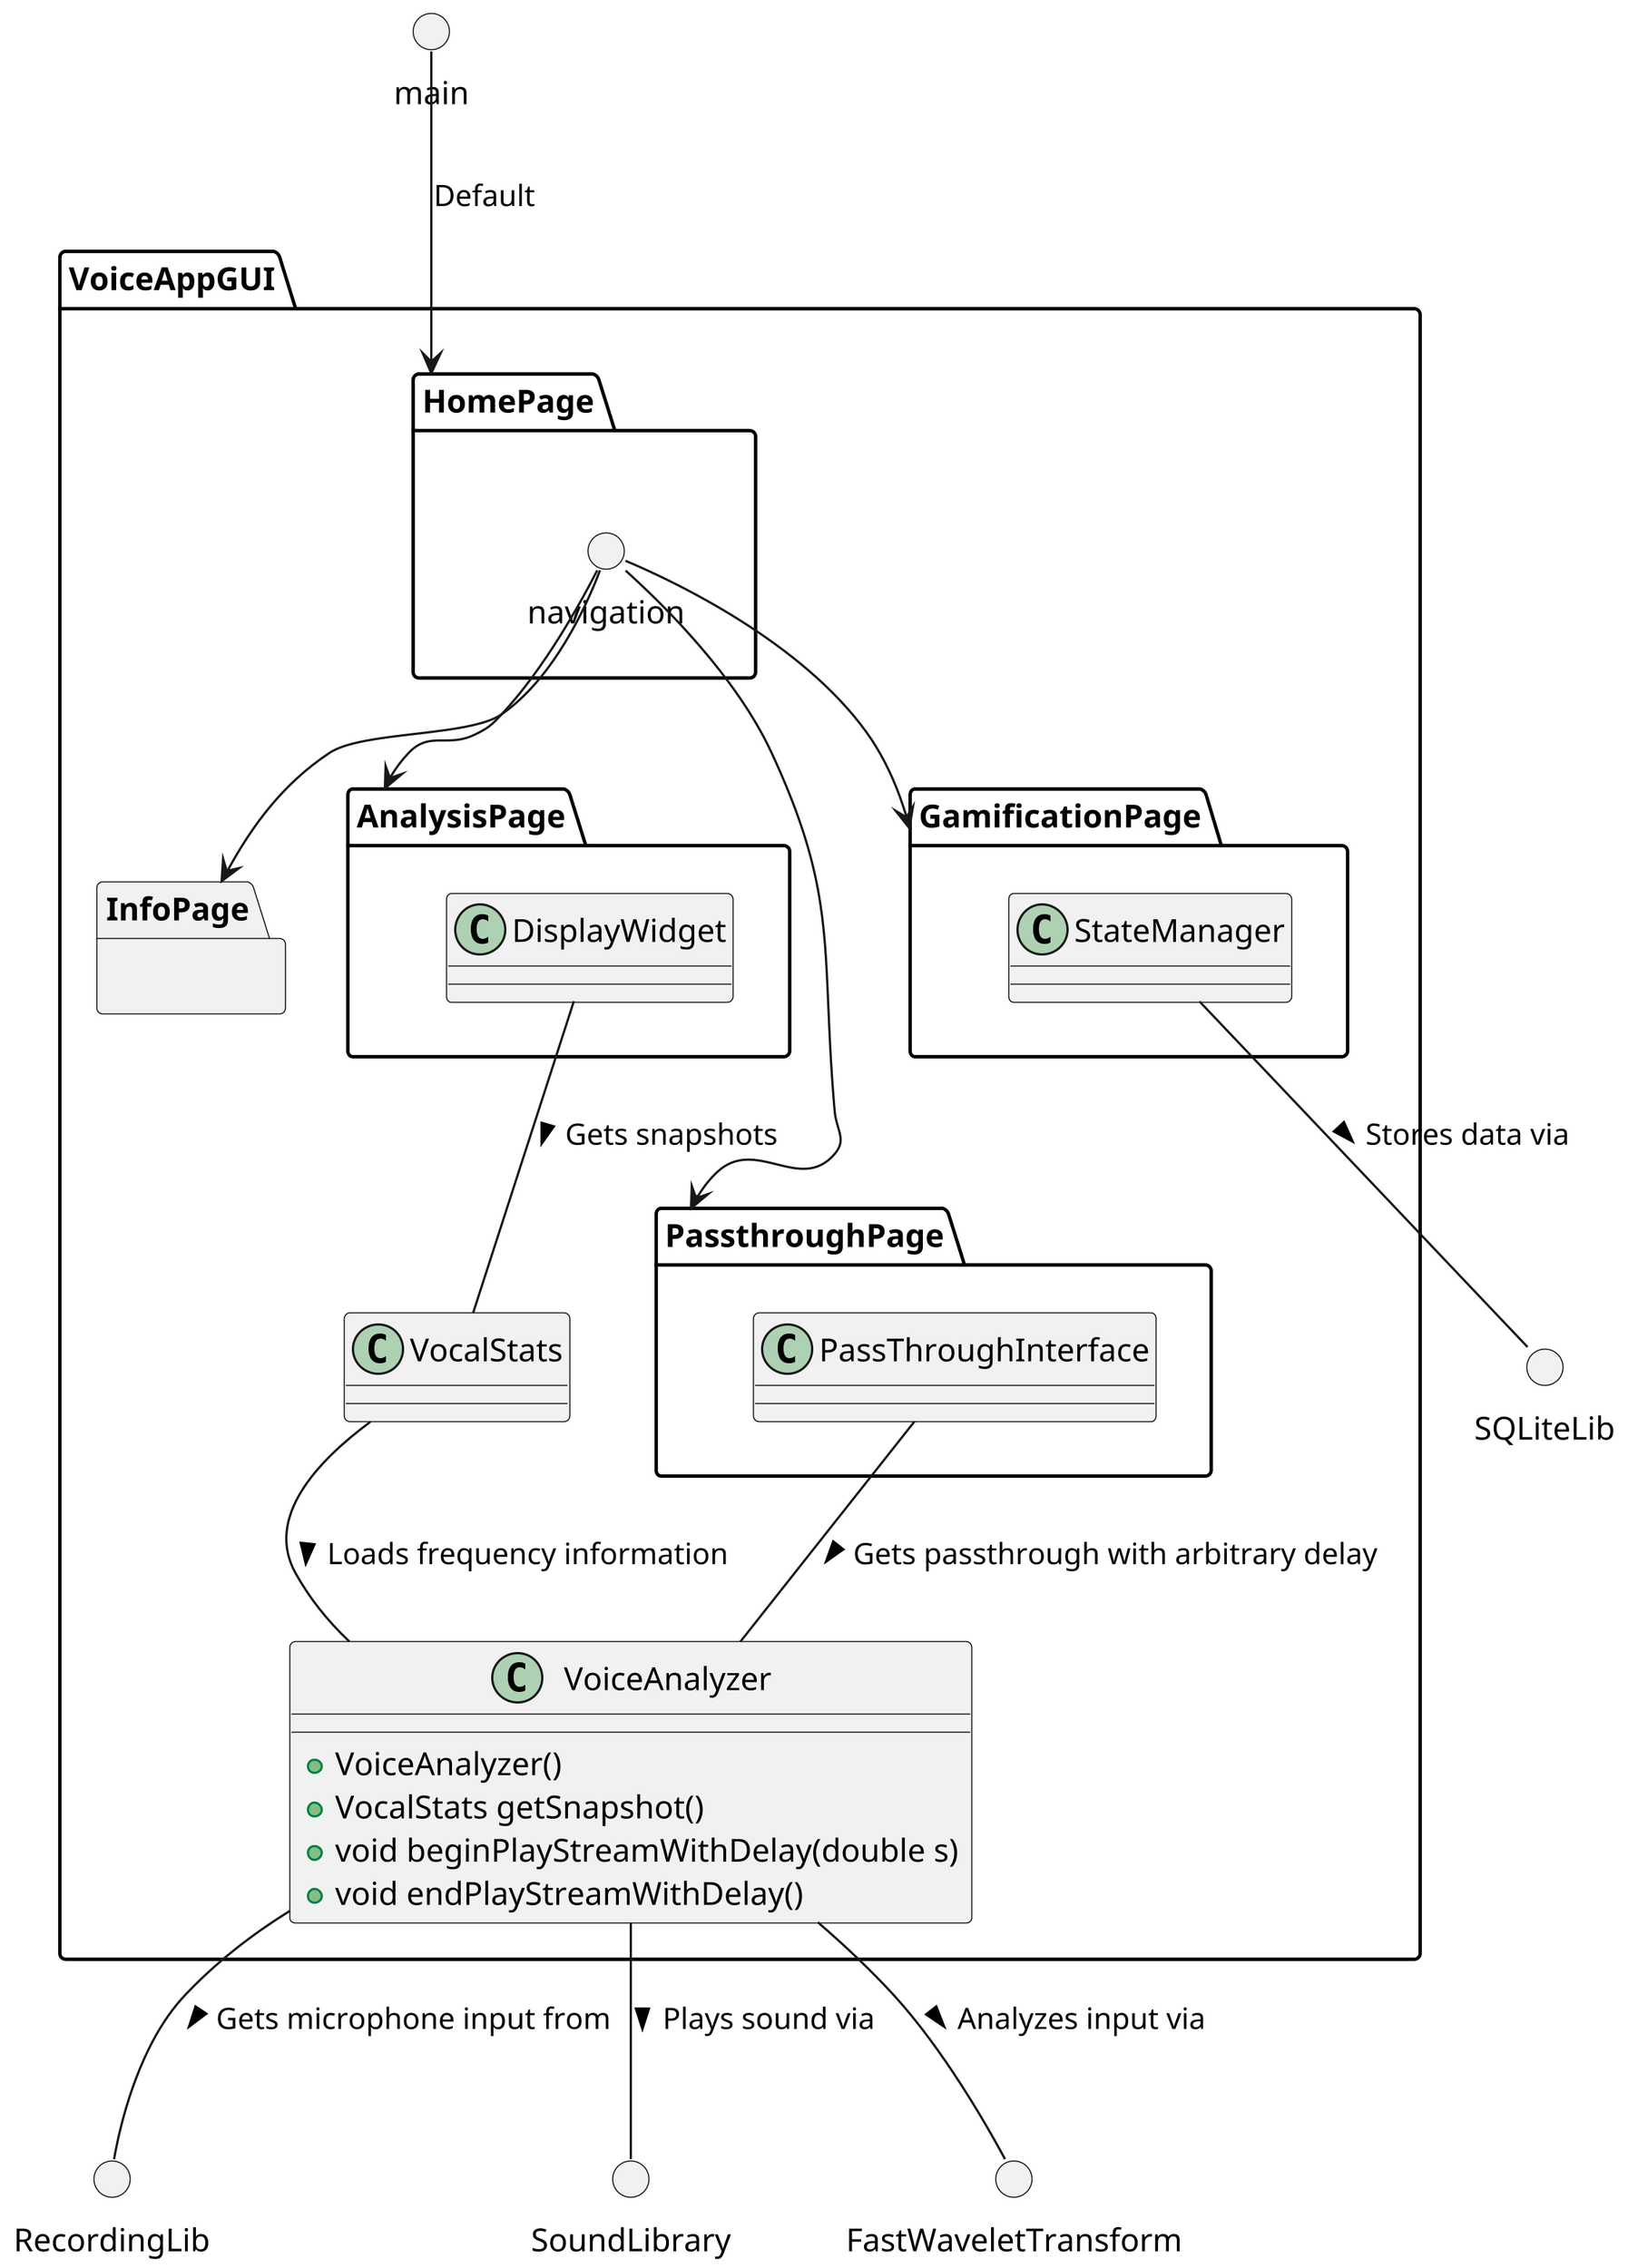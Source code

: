 @startuml organization
skinparam dpi 300

() RecordingLib
() SoundLibrary
() FastWaveletTransform
() SQLiteLib

package VoiceAppGUI {
    class VocalStats {}

    class VoiceAnalyzer {
        + VoiceAnalyzer()
        + VocalStats getSnapshot()
        + void beginPlayStreamWithDelay(double s)
        + void endPlayStreamWithDelay()
    }

    package HomePage {
        () "navigation" as nav1
    }

    package AnalysisPage {
        class DisplayWidget {}
    }

    package PassthroughPage {
        class PassThroughInterface {}
    }

    package GamificationPage {
        class StateManager {}
    }

    package InfoPage {}

    nav1 --> AnalysisPage
    nav1 --> PassthroughPage
    nav1 --> GamificationPage
    nav1 --> InfoPage

    DisplayWidget -- VocalStats : Gets snapshots >
    VocalStats -- VoiceAnalyzer : Loads frequency information >
    PassThroughInterface -- VoiceAnalyzer : Gets passthrough with arbitrary delay >
}

VoiceAnalyzer -- RecordingLib : Gets microphone input from >
VoiceAnalyzer -- SoundLibrary : Plays sound via >
VoiceAnalyzer -- FastWaveletTransform : Analyzes input via >
StateManager -- SQLiteLib : Stores data via >

() main
main --> HomePage : Default

@enduml

